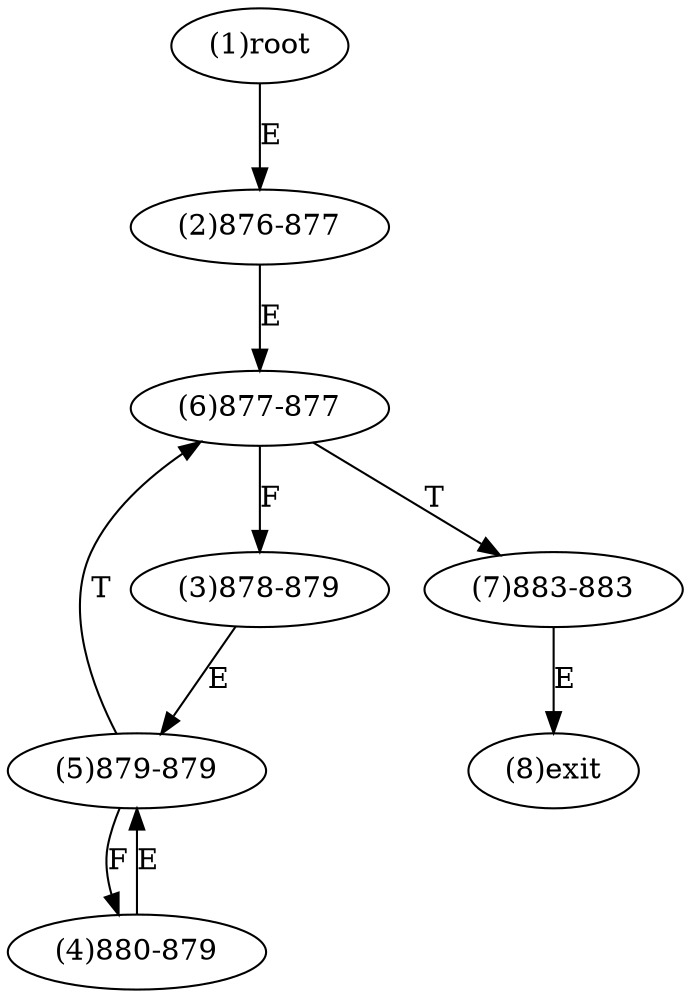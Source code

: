 digraph "" { 
1[ label="(1)root"];
2[ label="(2)876-877"];
3[ label="(3)878-879"];
4[ label="(4)880-879"];
5[ label="(5)879-879"];
6[ label="(6)877-877"];
7[ label="(7)883-883"];
8[ label="(8)exit"];
1->2[ label="E"];
2->6[ label="E"];
3->5[ label="E"];
4->5[ label="E"];
5->4[ label="F"];
5->6[ label="T"];
6->3[ label="F"];
6->7[ label="T"];
7->8[ label="E"];
}